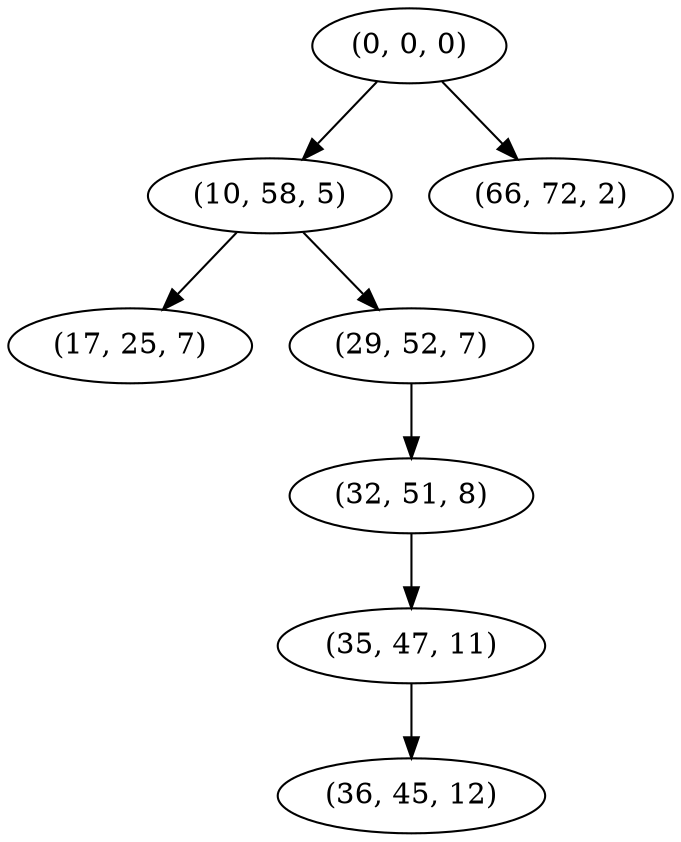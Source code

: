 digraph tree {
    "(0, 0, 0)";
    "(10, 58, 5)";
    "(17, 25, 7)";
    "(29, 52, 7)";
    "(32, 51, 8)";
    "(35, 47, 11)";
    "(36, 45, 12)";
    "(66, 72, 2)";
    "(0, 0, 0)" -> "(10, 58, 5)";
    "(0, 0, 0)" -> "(66, 72, 2)";
    "(10, 58, 5)" -> "(17, 25, 7)";
    "(10, 58, 5)" -> "(29, 52, 7)";
    "(29, 52, 7)" -> "(32, 51, 8)";
    "(32, 51, 8)" -> "(35, 47, 11)";
    "(35, 47, 11)" -> "(36, 45, 12)";
}
